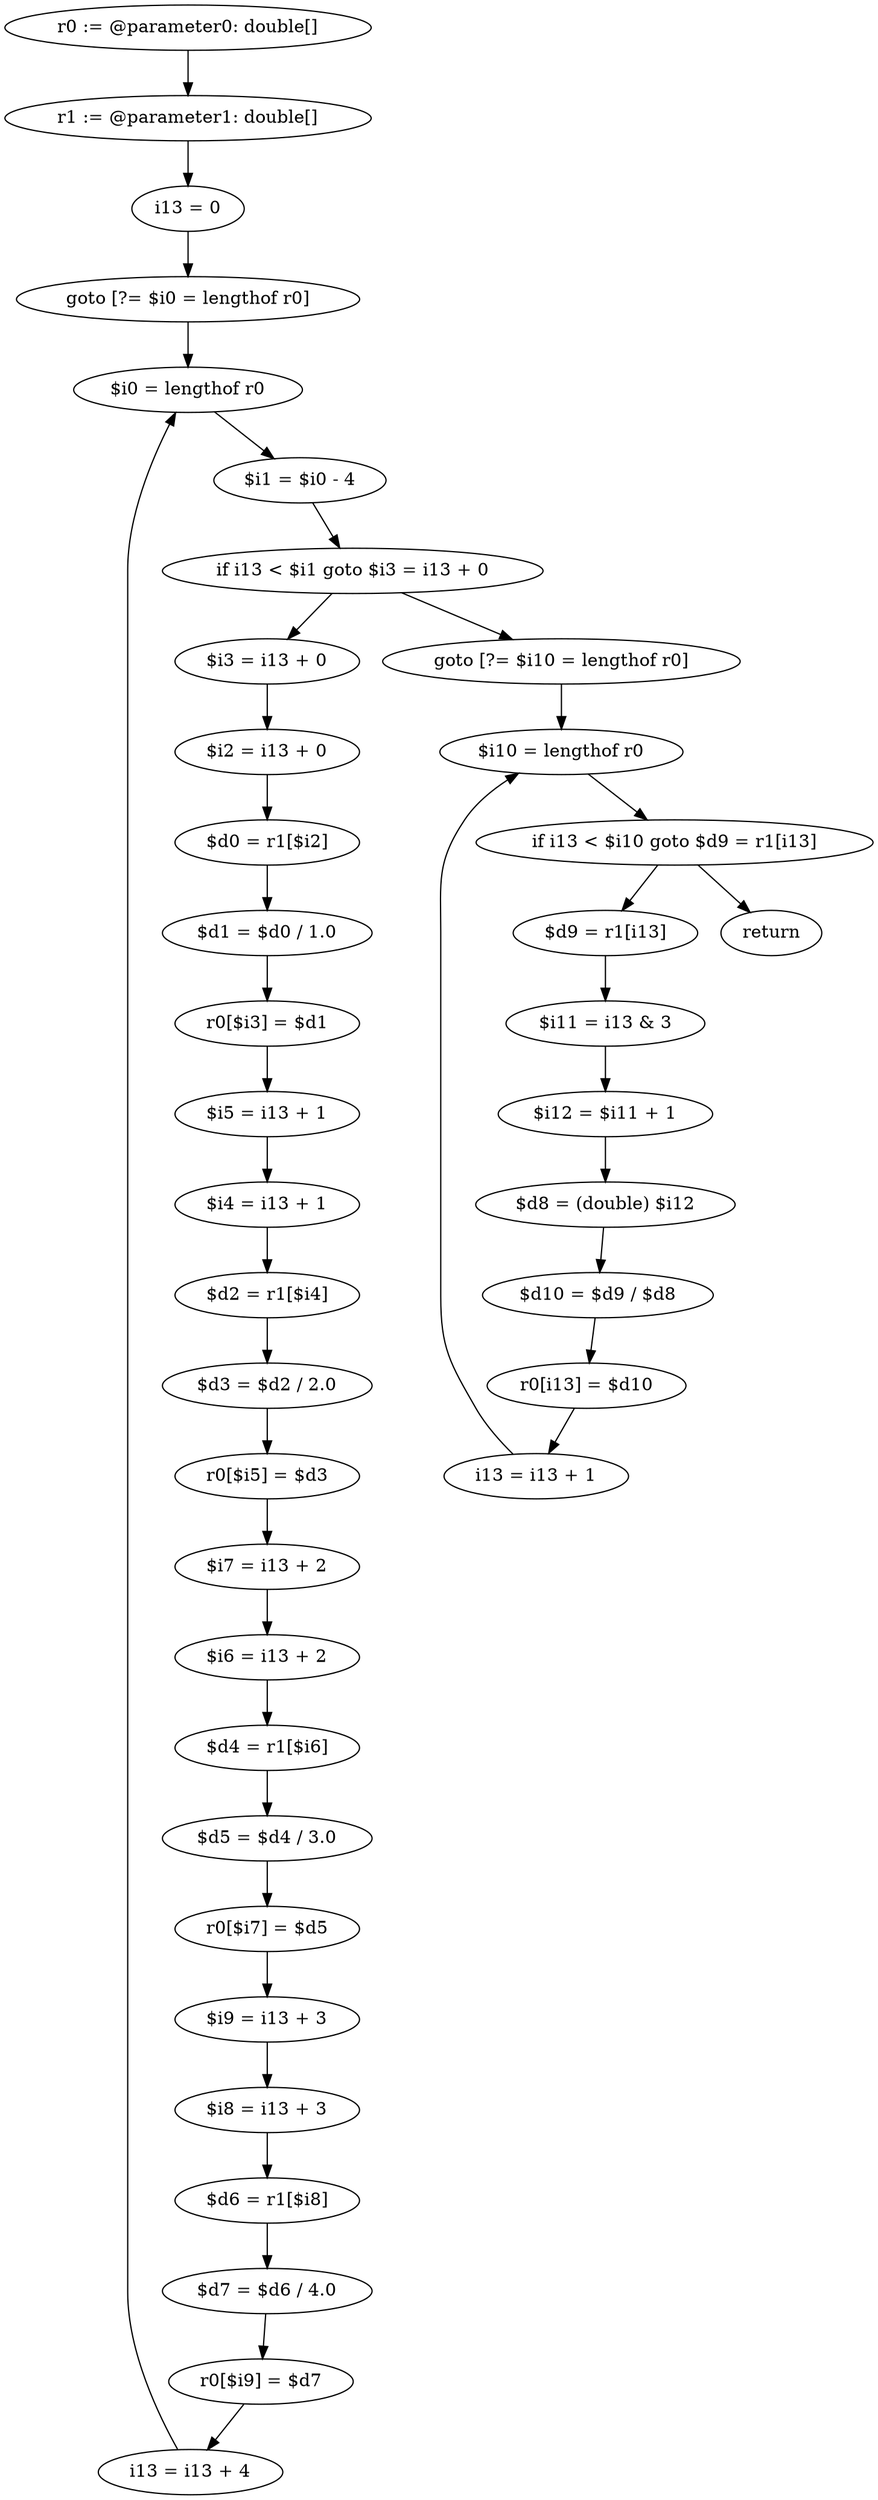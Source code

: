 digraph "unitGraph" {
    "r0 := @parameter0: double[]"
    "r1 := @parameter1: double[]"
    "i13 = 0"
    "goto [?= $i0 = lengthof r0]"
    "$i3 = i13 + 0"
    "$i2 = i13 + 0"
    "$d0 = r1[$i2]"
    "$d1 = $d0 / 1.0"
    "r0[$i3] = $d1"
    "$i5 = i13 + 1"
    "$i4 = i13 + 1"
    "$d2 = r1[$i4]"
    "$d3 = $d2 / 2.0"
    "r0[$i5] = $d3"
    "$i7 = i13 + 2"
    "$i6 = i13 + 2"
    "$d4 = r1[$i6]"
    "$d5 = $d4 / 3.0"
    "r0[$i7] = $d5"
    "$i9 = i13 + 3"
    "$i8 = i13 + 3"
    "$d6 = r1[$i8]"
    "$d7 = $d6 / 4.0"
    "r0[$i9] = $d7"
    "i13 = i13 + 4"
    "$i0 = lengthof r0"
    "$i1 = $i0 - 4"
    "if i13 < $i1 goto $i3 = i13 + 0"
    "goto [?= $i10 = lengthof r0]"
    "$d9 = r1[i13]"
    "$i11 = i13 & 3"
    "$i12 = $i11 + 1"
    "$d8 = (double) $i12"
    "$d10 = $d9 / $d8"
    "r0[i13] = $d10"
    "i13 = i13 + 1"
    "$i10 = lengthof r0"
    "if i13 < $i10 goto $d9 = r1[i13]"
    "return"
    "r0 := @parameter0: double[]"->"r1 := @parameter1: double[]";
    "r1 := @parameter1: double[]"->"i13 = 0";
    "i13 = 0"->"goto [?= $i0 = lengthof r0]";
    "goto [?= $i0 = lengthof r0]"->"$i0 = lengthof r0";
    "$i3 = i13 + 0"->"$i2 = i13 + 0";
    "$i2 = i13 + 0"->"$d0 = r1[$i2]";
    "$d0 = r1[$i2]"->"$d1 = $d0 / 1.0";
    "$d1 = $d0 / 1.0"->"r0[$i3] = $d1";
    "r0[$i3] = $d1"->"$i5 = i13 + 1";
    "$i5 = i13 + 1"->"$i4 = i13 + 1";
    "$i4 = i13 + 1"->"$d2 = r1[$i4]";
    "$d2 = r1[$i4]"->"$d3 = $d2 / 2.0";
    "$d3 = $d2 / 2.0"->"r0[$i5] = $d3";
    "r0[$i5] = $d3"->"$i7 = i13 + 2";
    "$i7 = i13 + 2"->"$i6 = i13 + 2";
    "$i6 = i13 + 2"->"$d4 = r1[$i6]";
    "$d4 = r1[$i6]"->"$d5 = $d4 / 3.0";
    "$d5 = $d4 / 3.0"->"r0[$i7] = $d5";
    "r0[$i7] = $d5"->"$i9 = i13 + 3";
    "$i9 = i13 + 3"->"$i8 = i13 + 3";
    "$i8 = i13 + 3"->"$d6 = r1[$i8]";
    "$d6 = r1[$i8]"->"$d7 = $d6 / 4.0";
    "$d7 = $d6 / 4.0"->"r0[$i9] = $d7";
    "r0[$i9] = $d7"->"i13 = i13 + 4";
    "i13 = i13 + 4"->"$i0 = lengthof r0";
    "$i0 = lengthof r0"->"$i1 = $i0 - 4";
    "$i1 = $i0 - 4"->"if i13 < $i1 goto $i3 = i13 + 0";
    "if i13 < $i1 goto $i3 = i13 + 0"->"goto [?= $i10 = lengthof r0]";
    "if i13 < $i1 goto $i3 = i13 + 0"->"$i3 = i13 + 0";
    "goto [?= $i10 = lengthof r0]"->"$i10 = lengthof r0";
    "$d9 = r1[i13]"->"$i11 = i13 & 3";
    "$i11 = i13 & 3"->"$i12 = $i11 + 1";
    "$i12 = $i11 + 1"->"$d8 = (double) $i12";
    "$d8 = (double) $i12"->"$d10 = $d9 / $d8";
    "$d10 = $d9 / $d8"->"r0[i13] = $d10";
    "r0[i13] = $d10"->"i13 = i13 + 1";
    "i13 = i13 + 1"->"$i10 = lengthof r0";
    "$i10 = lengthof r0"->"if i13 < $i10 goto $d9 = r1[i13]";
    "if i13 < $i10 goto $d9 = r1[i13]"->"return";
    "if i13 < $i10 goto $d9 = r1[i13]"->"$d9 = r1[i13]";
}
